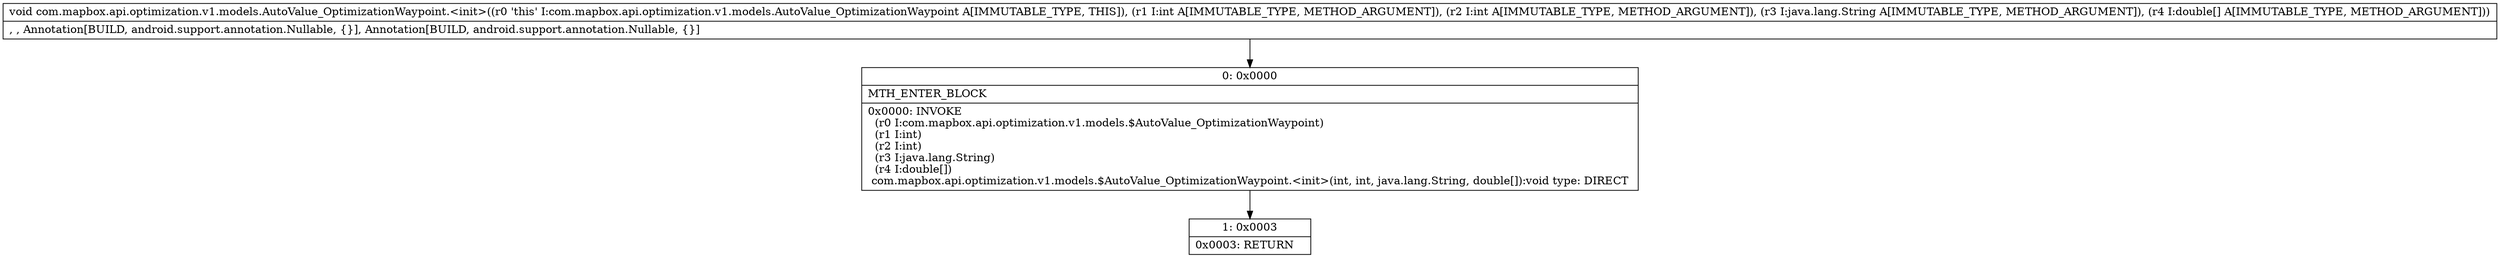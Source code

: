 digraph "CFG forcom.mapbox.api.optimization.v1.models.AutoValue_OptimizationWaypoint.\<init\>(IILjava\/lang\/String;[D)V" {
Node_0 [shape=record,label="{0\:\ 0x0000|MTH_ENTER_BLOCK\l|0x0000: INVOKE  \l  (r0 I:com.mapbox.api.optimization.v1.models.$AutoValue_OptimizationWaypoint)\l  (r1 I:int)\l  (r2 I:int)\l  (r3 I:java.lang.String)\l  (r4 I:double[])\l com.mapbox.api.optimization.v1.models.$AutoValue_OptimizationWaypoint.\<init\>(int, int, java.lang.String, double[]):void type: DIRECT \l}"];
Node_1 [shape=record,label="{1\:\ 0x0003|0x0003: RETURN   \l}"];
MethodNode[shape=record,label="{void com.mapbox.api.optimization.v1.models.AutoValue_OptimizationWaypoint.\<init\>((r0 'this' I:com.mapbox.api.optimization.v1.models.AutoValue_OptimizationWaypoint A[IMMUTABLE_TYPE, THIS]), (r1 I:int A[IMMUTABLE_TYPE, METHOD_ARGUMENT]), (r2 I:int A[IMMUTABLE_TYPE, METHOD_ARGUMENT]), (r3 I:java.lang.String A[IMMUTABLE_TYPE, METHOD_ARGUMENT]), (r4 I:double[] A[IMMUTABLE_TYPE, METHOD_ARGUMENT]))  | , , Annotation[BUILD, android.support.annotation.Nullable, \{\}], Annotation[BUILD, android.support.annotation.Nullable, \{\}]\l}"];
MethodNode -> Node_0;
Node_0 -> Node_1;
}

